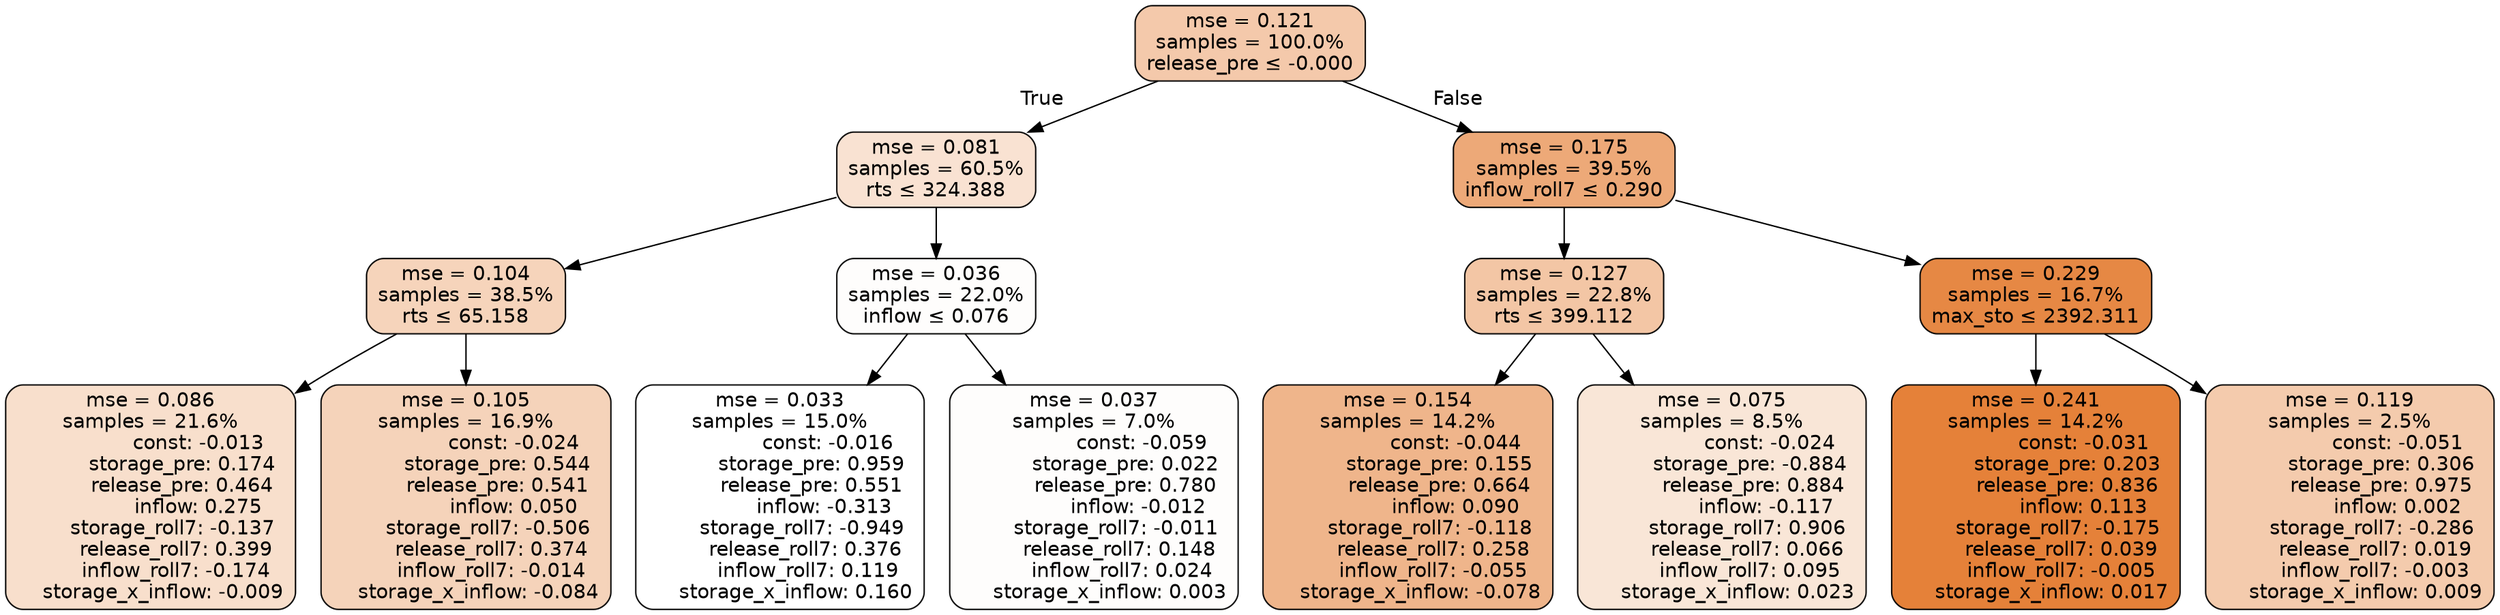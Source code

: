 digraph tree {
bgcolor="transparent"
node [shape=rectangle, style="filled, rounded", color="black", fontname=helvetica] ;
edge [fontname=helvetica] ;
	"0" [label="mse = 0.121
samples = 100.0%
release_pre &le; -0.000", fillcolor="#f4c9ab"]
	"1" [label="mse = 0.081
samples = 60.5%
rts &le; 324.388", fillcolor="#f9e2d2"]
	"2" [label="mse = 0.104
samples = 38.5%
rts &le; 65.158", fillcolor="#f6d4bb"]
	"3" [label="mse = 0.086
samples = 21.6%
               const: -0.013
          storage_pre: 0.174
          release_pre: 0.464
               inflow: 0.275
       storage_roll7: -0.137
        release_roll7: 0.399
        inflow_roll7: -0.174
    storage_x_inflow: -0.009", fillcolor="#f8dfcc"]
	"4" [label="mse = 0.105
samples = 16.9%
               const: -0.024
          storage_pre: 0.544
          release_pre: 0.541
               inflow: 0.050
       storage_roll7: -0.506
        release_roll7: 0.374
        inflow_roll7: -0.014
    storage_x_inflow: -0.084", fillcolor="#f5d3ba"]
	"5" [label="mse = 0.036
samples = 22.0%
inflow &le; 0.076", fillcolor="#fefdfc"]
	"6" [label="mse = 0.033
samples = 15.0%
               const: -0.016
          storage_pre: 0.959
          release_pre: 0.551
              inflow: -0.313
       storage_roll7: -0.949
        release_roll7: 0.376
         inflow_roll7: 0.119
     storage_x_inflow: 0.160", fillcolor="#ffffff"]
	"7" [label="mse = 0.037
samples = 7.0%
               const: -0.059
          storage_pre: 0.022
          release_pre: 0.780
              inflow: -0.012
       storage_roll7: -0.011
        release_roll7: 0.148
         inflow_roll7: 0.024
     storage_x_inflow: 0.003", fillcolor="#fefdfc"]
	"8" [label="mse = 0.175
samples = 39.5%
inflow_roll7 &le; 0.290", fillcolor="#eda978"]
	"9" [label="mse = 0.127
samples = 22.8%
rts &le; 399.112", fillcolor="#f3c6a5"]
	"10" [label="mse = 0.154
samples = 14.2%
               const: -0.044
          storage_pre: 0.155
          release_pre: 0.664
               inflow: 0.090
       storage_roll7: -0.118
        release_roll7: 0.258
        inflow_roll7: -0.055
    storage_x_inflow: -0.078", fillcolor="#efb58b"]
	"11" [label="mse = 0.075
samples = 8.5%
               const: -0.024
         storage_pre: -0.884
          release_pre: 0.884
              inflow: -0.117
        storage_roll7: 0.906
        release_roll7: 0.066
         inflow_roll7: 0.095
     storage_x_inflow: 0.023", fillcolor="#f9e6d7"]
	"12" [label="mse = 0.229
samples = 16.7%
max_sto &le; 2392.311", fillcolor="#e68844"]
	"13" [label="mse = 0.241
samples = 14.2%
               const: -0.031
          storage_pre: 0.203
          release_pre: 0.836
               inflow: 0.113
       storage_roll7: -0.175
        release_roll7: 0.039
        inflow_roll7: -0.005
     storage_x_inflow: 0.017", fillcolor="#e58139"]
	"14" [label="mse = 0.119
samples = 2.5%
               const: -0.051
          storage_pre: 0.306
          release_pre: 0.975
               inflow: 0.002
       storage_roll7: -0.286
        release_roll7: 0.019
        inflow_roll7: -0.003
     storage_x_inflow: 0.009", fillcolor="#f4cbad"]

	"0" -> "1" [labeldistance=2.5, labelangle=45, headlabel="True"]
	"1" -> "2"
	"2" -> "3"
	"2" -> "4"
	"1" -> "5"
	"5" -> "6"
	"5" -> "7"
	"0" -> "8" [labeldistance=2.5, labelangle=-45, headlabel="False"]
	"8" -> "9"
	"9" -> "10"
	"9" -> "11"
	"8" -> "12"
	"12" -> "13"
	"12" -> "14"
}